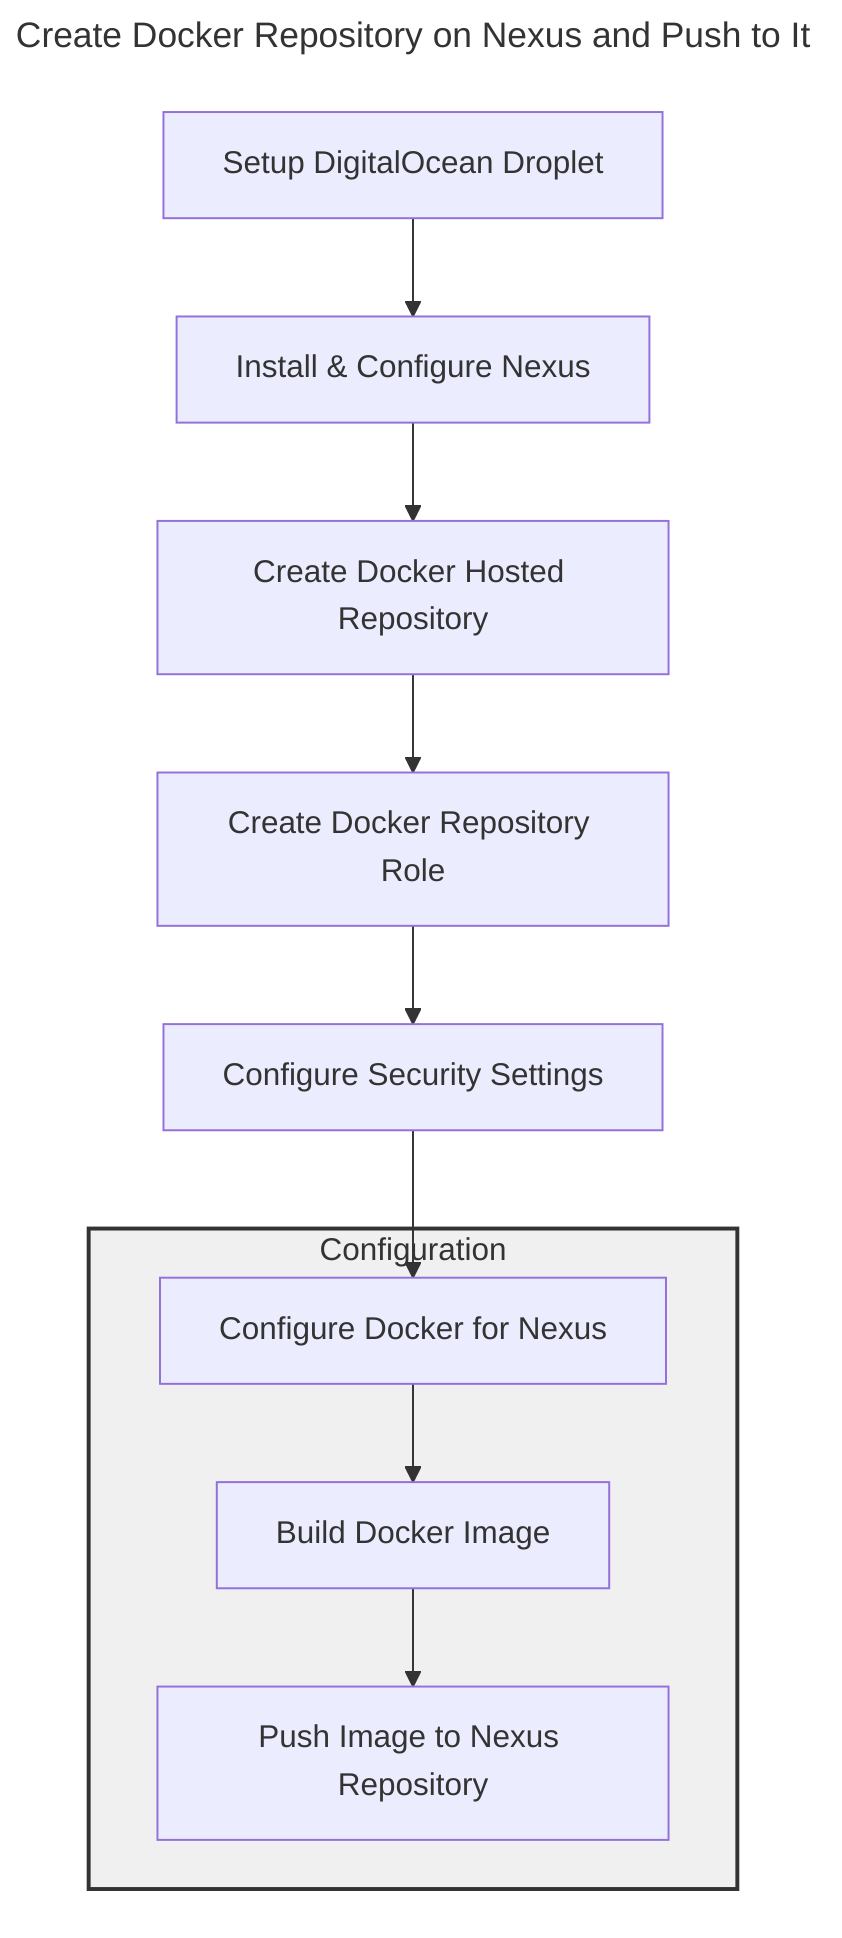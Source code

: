---
title: Create Docker Repository on Nexus and Push to It
---
flowchart TD
    B[Setup DigitalOcean Droplet]
    B --> C[Install & Configure Nexus]
    C --> D[Create Docker Hosted Repository]
    D --> E[Create Docker Repository Role]
    E --> F[Configure Security Settings]
    
    subgraph Configuration
    G[Configure Docker for Nexus]
    H[Build Docker Image]
    I[Push Image to Nexus Repository]
    end
    
    F --> G
    G --> H
    H --> I

    style Configuration fill:#f0f0f0,stroke:#333,stroke-width:2px